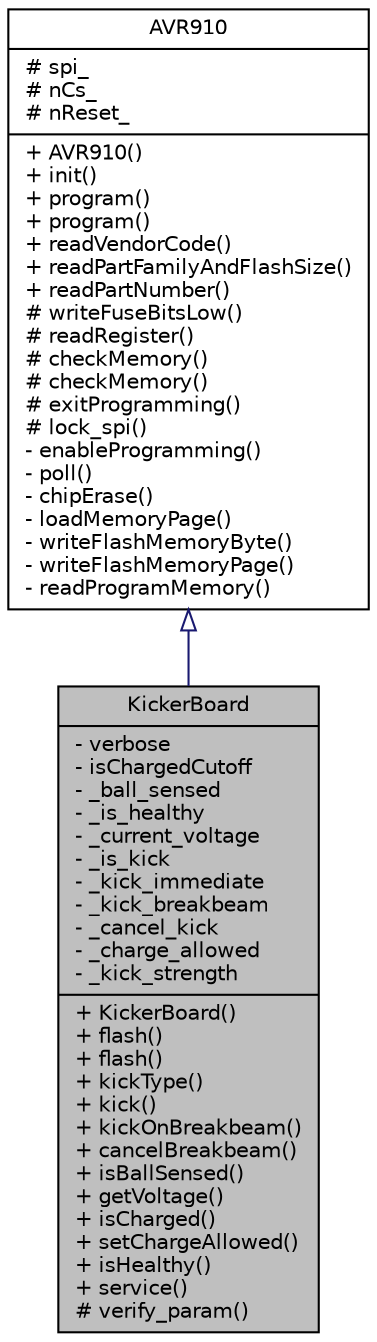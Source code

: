digraph "KickerBoard"
{
  edge [fontname="Helvetica",fontsize="10",labelfontname="Helvetica",labelfontsize="10"];
  node [fontname="Helvetica",fontsize="10",shape=record];
  Node0 [label="{KickerBoard\n|- verbose\l- isChargedCutoff\l- _ball_sensed\l- _is_healthy\l- _current_voltage\l- _is_kick\l- _kick_immediate\l- _kick_breakbeam\l- _cancel_kick\l- _charge_allowed\l- _kick_strength\l|+ KickerBoard()\l+ flash()\l+ flash()\l+ kickType()\l+ kick()\l+ kickOnBreakbeam()\l+ cancelBreakbeam()\l+ isBallSensed()\l+ getVoltage()\l+ isCharged()\l+ setChargeAllowed()\l+ isHealthy()\l+ service()\l# verify_param()\l}",height=0.2,width=0.4,color="black", fillcolor="grey75", style="filled", fontcolor="black"];
  Node1 -> Node0 [dir="back",color="midnightblue",fontsize="10",style="solid",arrowtail="onormal",fontname="Helvetica"];
  Node1 [label="{AVR910\n|# spi_\l# nCs_\l# nReset_\l|+ AVR910()\l+ init()\l+ program()\l+ program()\l+ readVendorCode()\l+ readPartFamilyAndFlashSize()\l+ readPartNumber()\l# writeFuseBitsLow()\l# readRegister()\l# checkMemory()\l# checkMemory()\l# exitProgramming()\l# lock_spi()\l- enableProgramming()\l- poll()\l- chipErase()\l- loadMemoryPage()\l- writeFlashMemoryByte()\l- writeFlashMemoryPage()\l- readProgramMemory()\l}",height=0.2,width=0.4,color="black", fillcolor="white", style="filled",URL="$class_a_v_r910.html",tooltip="AVR910 ISP. "];
}
